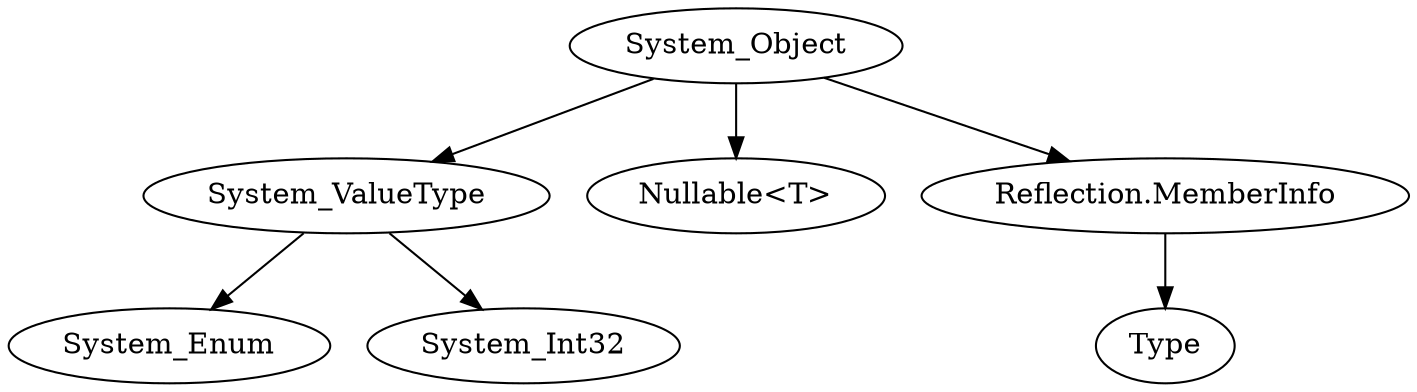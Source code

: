 digraph hierarchy {

   
    System_Object;

    System_ValueType;

    System_Enum;

    System_Int32;

    System_Nullable [ label = "Nullable<T>" ];

    System_Reflection_Memberinfo [ label = "Reflection.MemberInfo" ];

    System_Type [ label = "Type" ];

    System_Object -> System_ValueType;

    System_Object -> System_Nullable;

    System_ValueType -> System_Enum;

    System_ValueType -> System_Int32;

    System_Object -> System_Reflection_Memberinfo;

    System_Reflection_Memberinfo -> System_Type;


}
